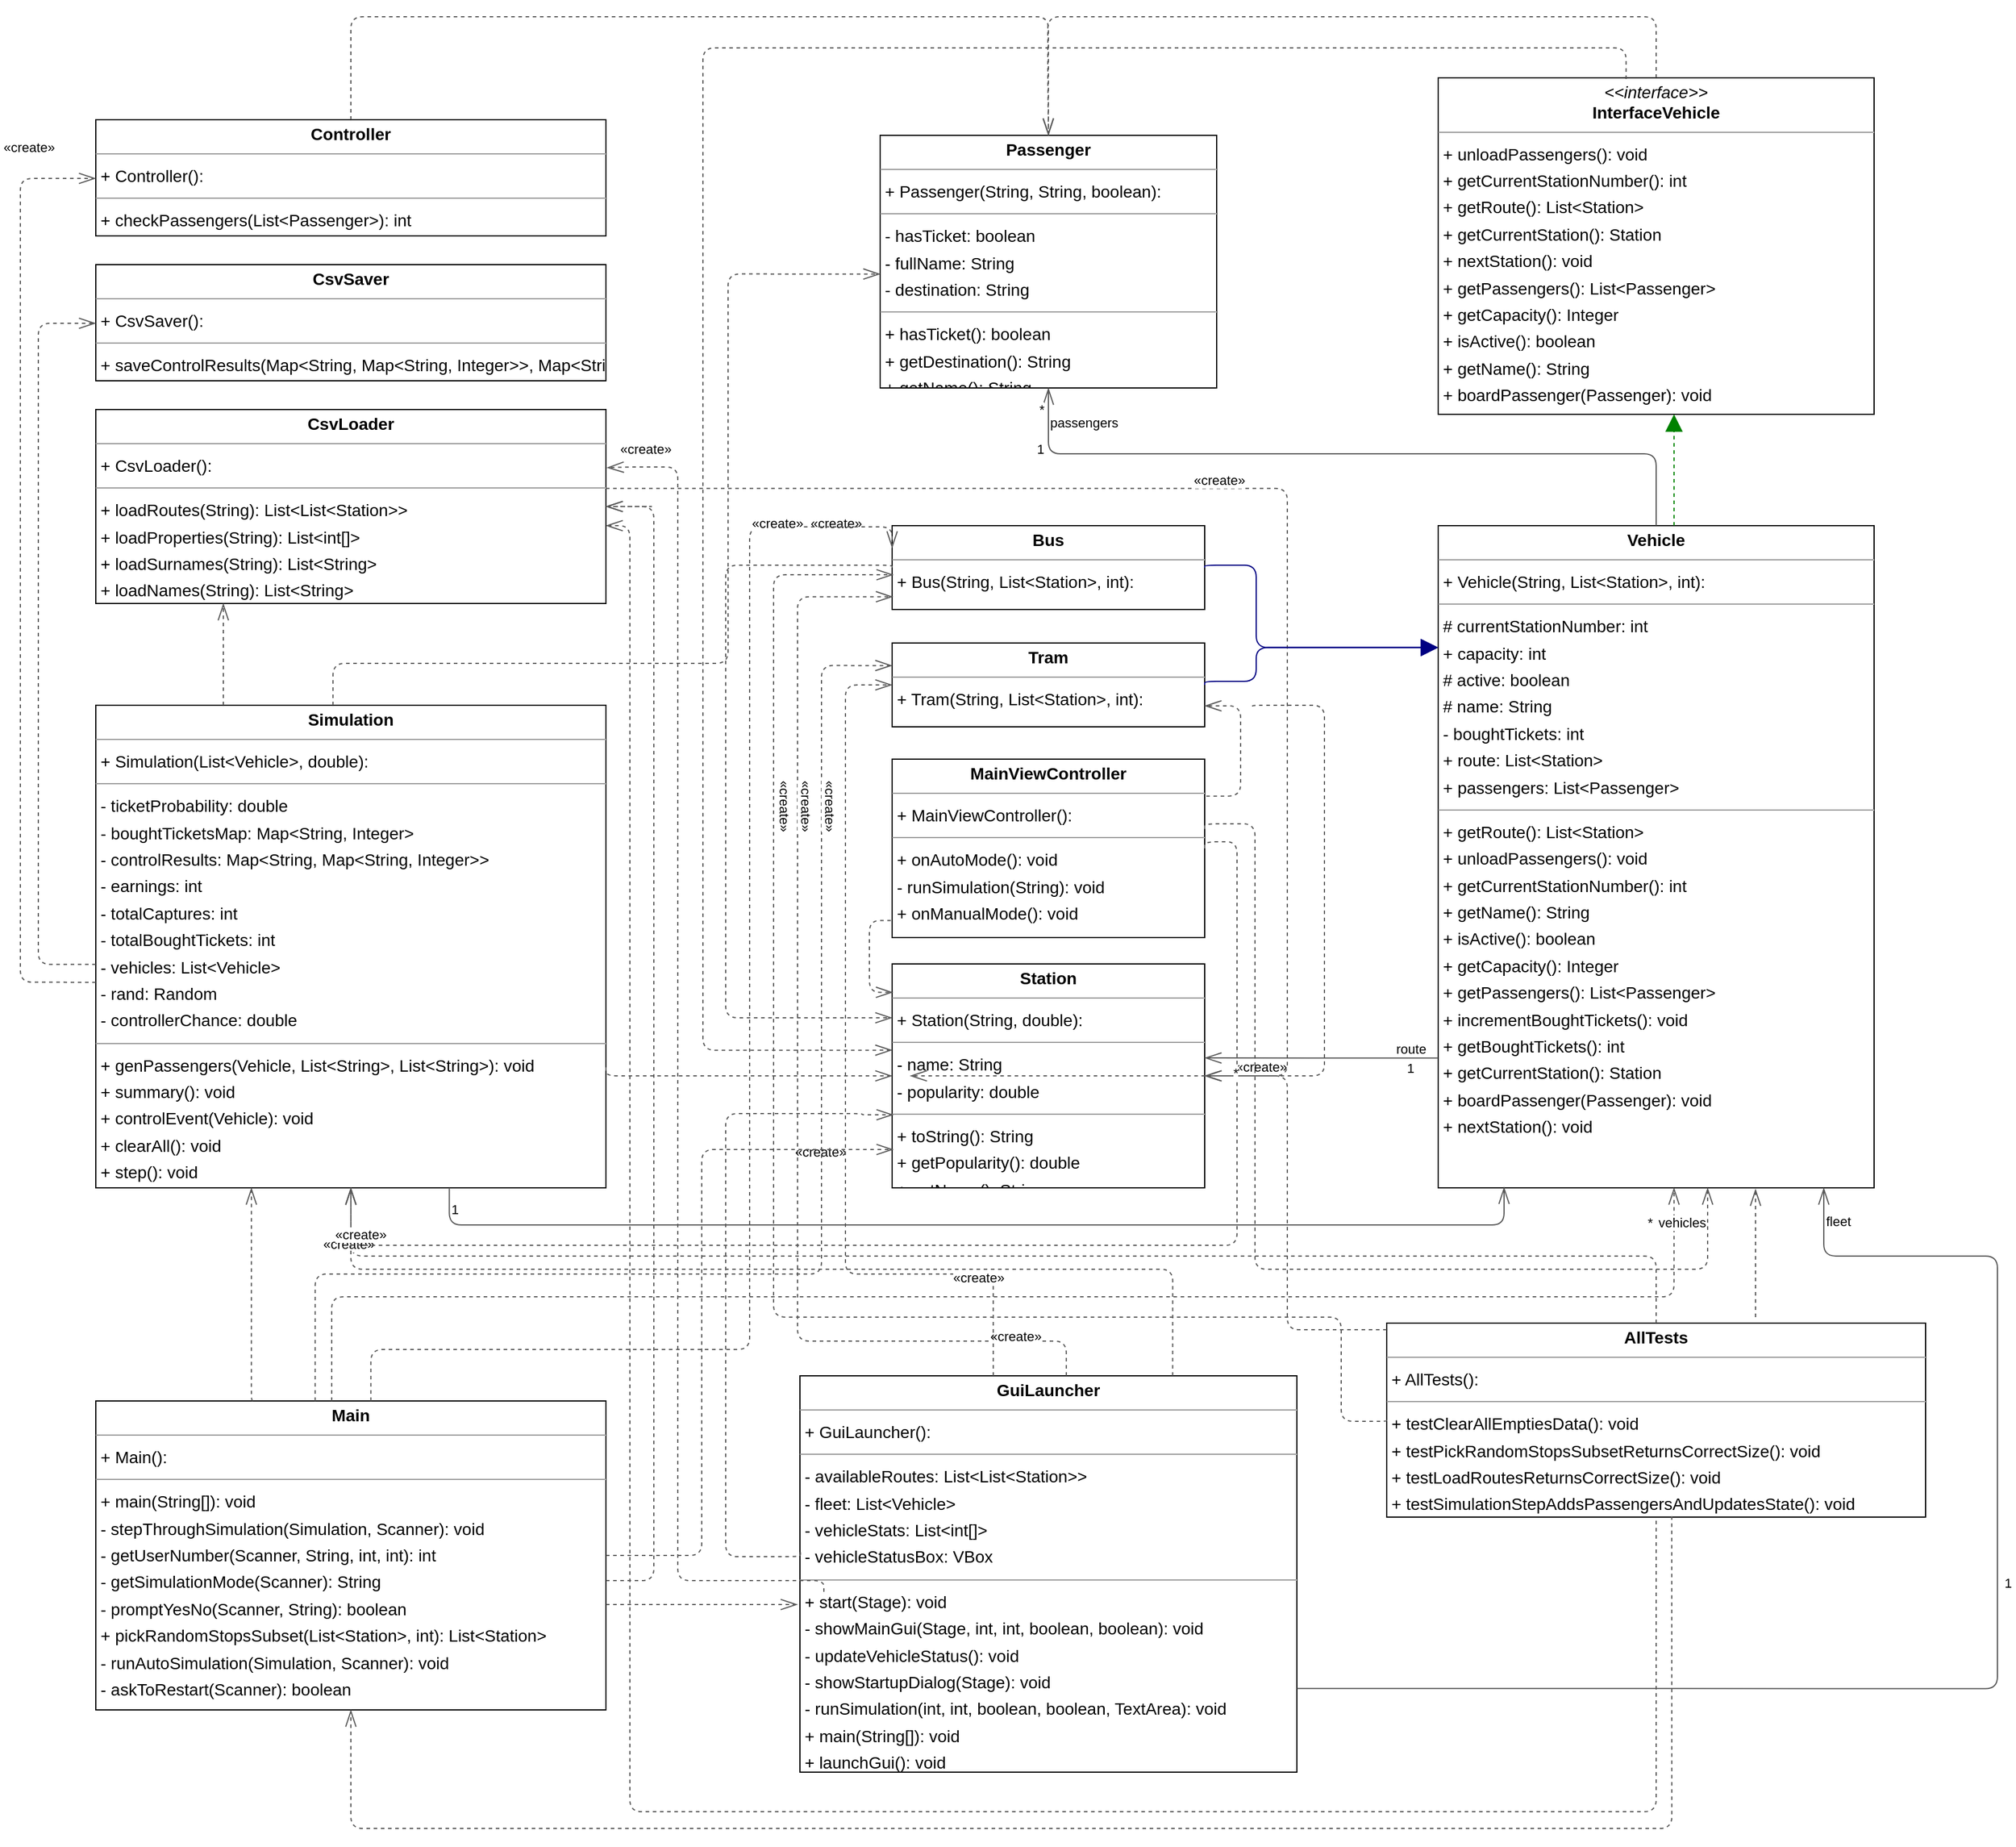 <mxfile version="27.1.3">
  <diagram name="Strona-1" id="ORUs0IyyHJ8kYy_XAsuE">
    <mxGraphModel dx="1733" dy="448" grid="1" gridSize="10" guides="1" tooltips="1" connect="1" arrows="1" fold="1" page="1" pageScale="1" pageWidth="827" pageHeight="1169" math="0" shadow="0">
      <root>
        <mxCell id="0" />
        <mxCell id="1" parent="0" />
        <mxCell id="YDspIKpdxO8EV3Twf1JT-1" value="&lt;p style=&quot;margin:0px;margin-top:4px;text-align:center;&quot;&gt;&lt;b&gt;AllTests&lt;/b&gt;&lt;/p&gt;&lt;hr size=&quot;1&quot;/&gt;&lt;p style=&quot;margin:0 0 0 4px;line-height:1.6;&quot;&gt;+ AllTests(): &lt;/p&gt;&lt;hr size=&quot;1&quot;/&gt;&lt;p style=&quot;margin:0 0 0 4px;line-height:1.6;&quot;&gt;+ testClearAllEmptiesData(): void&lt;br/&gt;+ testPickRandomStopsSubsetReturnsCorrectSize(): void&lt;br/&gt;+ testLoadRoutesReturnsCorrectSize(): void&lt;br/&gt;+ testSimulationStepAddsPassengersAndUpdatesState(): void&lt;/p&gt;" style="verticalAlign=top;align=left;overflow=fill;fontSize=14;fontFamily=Helvetica;html=1;rounded=0;shadow=0;comic=0;labelBackgroundColor=none;strokeWidth=1;" parent="1" vertex="1">
          <mxGeometry x="662" y="1795" width="450" height="162" as="geometry" />
        </mxCell>
        <mxCell id="YDspIKpdxO8EV3Twf1JT-2" value="&lt;p style=&quot;margin:0px;margin-top:4px;text-align:center;&quot;&gt;&lt;b&gt;Bus&lt;/b&gt;&lt;/p&gt;&lt;hr size=&quot;1&quot;/&gt;&lt;p style=&quot;margin:0 0 0 4px;line-height:1.6;&quot;&gt;+ Bus(String, List&amp;lt;Station&amp;gt;, int): &lt;/p&gt;" style="verticalAlign=top;align=left;overflow=fill;fontSize=14;fontFamily=Helvetica;html=1;rounded=0;shadow=0;comic=0;labelBackgroundColor=none;strokeWidth=1;" parent="1" vertex="1">
          <mxGeometry x="249" y="1129" width="261" height="70" as="geometry" />
        </mxCell>
        <mxCell id="YDspIKpdxO8EV3Twf1JT-3" value="&lt;p style=&quot;margin:0px;margin-top:4px;text-align:center;&quot;&gt;&lt;b&gt;Controller&lt;/b&gt;&lt;/p&gt;&lt;hr size=&quot;1&quot;/&gt;&lt;p style=&quot;margin:0 0 0 4px;line-height:1.6;&quot;&gt;+ Controller(): &lt;/p&gt;&lt;hr size=&quot;1&quot;/&gt;&lt;p style=&quot;margin:0 0 0 4px;line-height:1.6;&quot;&gt;+ checkPassengers(List&amp;lt;Passenger&amp;gt;): int&lt;/p&gt;" style="verticalAlign=top;align=left;overflow=fill;fontSize=14;fontFamily=Helvetica;html=1;rounded=0;shadow=0;comic=0;labelBackgroundColor=none;strokeWidth=1;" parent="1" vertex="1">
          <mxGeometry x="-416" y="790" width="426" height="97" as="geometry" />
        </mxCell>
        <mxCell id="YDspIKpdxO8EV3Twf1JT-4" value="&lt;p style=&quot;margin:0px;margin-top:4px;text-align:center;&quot;&gt;&lt;b&gt;CsvLoader&lt;/b&gt;&lt;/p&gt;&lt;hr size=&quot;1&quot;/&gt;&lt;p style=&quot;margin:0 0 0 4px;line-height:1.6;&quot;&gt;+ CsvLoader(): &lt;/p&gt;&lt;hr size=&quot;1&quot;/&gt;&lt;p style=&quot;margin:0 0 0 4px;line-height:1.6;&quot;&gt;+ loadRoutes(String): List&amp;lt;List&amp;lt;Station&amp;gt;&amp;gt;&lt;br/&gt;+ loadProperties(String): List&amp;lt;int[]&amp;gt;&lt;br/&gt;+ loadSurnames(String): List&amp;lt;String&amp;gt;&lt;br/&gt;+ loadNames(String): List&amp;lt;String&amp;gt;&lt;/p&gt;" style="verticalAlign=top;align=left;overflow=fill;fontSize=14;fontFamily=Helvetica;html=1;rounded=0;shadow=0;comic=0;labelBackgroundColor=none;strokeWidth=1;" parent="1" vertex="1">
          <mxGeometry x="-416" y="1032" width="426" height="162" as="geometry" />
        </mxCell>
        <mxCell id="YDspIKpdxO8EV3Twf1JT-5" value="&lt;p style=&quot;margin:0px;margin-top:4px;text-align:center;&quot;&gt;&lt;b&gt;CsvSaver&lt;/b&gt;&lt;/p&gt;&lt;hr size=&quot;1&quot;/&gt;&lt;p style=&quot;margin:0 0 0 4px;line-height:1.6;&quot;&gt;+ CsvSaver(): &lt;/p&gt;&lt;hr size=&quot;1&quot;/&gt;&lt;p style=&quot;margin:0 0 0 4px;line-height:1.6;&quot;&gt;+ saveControlResults(Map&amp;lt;String, Map&amp;lt;String, Integer&amp;gt;&amp;gt;, Map&amp;lt;String, Integer&amp;gt;, int, int, int): void&lt;/p&gt;" style="verticalAlign=top;align=left;overflow=fill;fontSize=14;fontFamily=Helvetica;html=1;rounded=0;shadow=0;comic=0;labelBackgroundColor=none;strokeWidth=1;" parent="1" vertex="1">
          <mxGeometry x="-416" y="911" width="426" height="97" as="geometry" />
        </mxCell>
        <mxCell id="YDspIKpdxO8EV3Twf1JT-6" value="&lt;p style=&quot;margin:0px;margin-top:4px;text-align:center;&quot;&gt;&lt;b&gt;GuiLauncher&lt;/b&gt;&lt;/p&gt;&lt;hr size=&quot;1&quot;/&gt;&lt;p style=&quot;margin:0 0 0 4px;line-height:1.6;&quot;&gt;+ GuiLauncher(): &lt;/p&gt;&lt;hr size=&quot;1&quot;/&gt;&lt;p style=&quot;margin:0 0 0 4px;line-height:1.6;&quot;&gt;- availableRoutes: List&amp;lt;List&amp;lt;Station&amp;gt;&amp;gt;&lt;br/&gt;- fleet: List&amp;lt;Vehicle&amp;gt;&lt;br/&gt;- vehicleStats: List&amp;lt;int[]&amp;gt;&lt;br/&gt;- vehicleStatusBox: VBox&lt;/p&gt;&lt;hr size=&quot;1&quot;/&gt;&lt;p style=&quot;margin:0 0 0 4px;line-height:1.6;&quot;&gt;+ start(Stage): void&lt;br/&gt;- showMainGui(Stage, int, int, boolean, boolean): void&lt;br/&gt;- updateVehicleStatus(): void&lt;br/&gt;- showStartupDialog(Stage): void&lt;br/&gt;- runSimulation(int, int, boolean, boolean, TextArea): void&lt;br/&gt;+ main(String[]): void&lt;br/&gt;+ launchGui(): void&lt;/p&gt;" style="verticalAlign=top;align=left;overflow=fill;fontSize=14;fontFamily=Helvetica;html=1;rounded=0;shadow=0;comic=0;labelBackgroundColor=none;strokeWidth=1;" parent="1" vertex="1">
          <mxGeometry x="172" y="1839" width="415" height="331" as="geometry" />
        </mxCell>
        <mxCell id="YDspIKpdxO8EV3Twf1JT-7" value="&lt;p style=&quot;margin:0px;margin-top:4px;text-align:center;&quot;&gt;&lt;i&gt;&amp;lt;&amp;lt;interface&amp;gt;&amp;gt;&lt;/i&gt;&lt;br/&gt;&lt;b&gt;InterfaceVehicle&lt;/b&gt;&lt;/p&gt;&lt;hr size=&quot;1&quot;/&gt;&lt;p style=&quot;margin:0 0 0 4px;line-height:1.6;&quot;&gt;+ unloadPassengers(): void&lt;br/&gt;+ getCurrentStationNumber(): int&lt;br/&gt;+ getRoute(): List&amp;lt;Station&amp;gt;&lt;br/&gt;+ getCurrentStation(): Station&lt;br/&gt;+ nextStation(): void&lt;br/&gt;+ getPassengers(): List&amp;lt;Passenger&amp;gt;&lt;br/&gt;+ getCapacity(): Integer&lt;br/&gt;+ isActive(): boolean&lt;br/&gt;+ getName(): String&lt;br/&gt;+ boardPassenger(Passenger): void&lt;/p&gt;" style="verticalAlign=top;align=left;overflow=fill;fontSize=14;fontFamily=Helvetica;html=1;rounded=0;shadow=0;comic=0;labelBackgroundColor=none;strokeWidth=1;" parent="1" vertex="1">
          <mxGeometry x="705" y="755" width="364" height="281" as="geometry" />
        </mxCell>
        <mxCell id="YDspIKpdxO8EV3Twf1JT-8" value="&lt;p style=&quot;margin:0px;margin-top:4px;text-align:center;&quot;&gt;&lt;b&gt;Main&lt;/b&gt;&lt;/p&gt;&lt;hr size=&quot;1&quot;/&gt;&lt;p style=&quot;margin:0 0 0 4px;line-height:1.6;&quot;&gt;+ Main(): &lt;/p&gt;&lt;hr size=&quot;1&quot;/&gt;&lt;p style=&quot;margin:0 0 0 4px;line-height:1.6;&quot;&gt;+ main(String[]): void&lt;br/&gt;- stepThroughSimulation(Simulation, Scanner): void&lt;br/&gt;- getUserNumber(Scanner, String, int, int): int&lt;br/&gt;- getSimulationMode(Scanner): String&lt;br/&gt;- promptYesNo(Scanner, String): boolean&lt;br/&gt;+ pickRandomStopsSubset(List&amp;lt;Station&amp;gt;, int): List&amp;lt;Station&amp;gt;&lt;br/&gt;- runAutoSimulation(Simulation, Scanner): void&lt;br/&gt;- askToRestart(Scanner): boolean&lt;/p&gt;" style="verticalAlign=top;align=left;overflow=fill;fontSize=14;fontFamily=Helvetica;html=1;rounded=0;shadow=0;comic=0;labelBackgroundColor=none;strokeWidth=1;" parent="1" vertex="1">
          <mxGeometry x="-416" y="1860" width="426" height="258" as="geometry" />
        </mxCell>
        <mxCell id="YDspIKpdxO8EV3Twf1JT-9" value="&lt;p style=&quot;margin:0px;margin-top:4px;text-align:center;&quot;&gt;&lt;b&gt;MainViewController&lt;/b&gt;&lt;/p&gt;&lt;hr size=&quot;1&quot;/&gt;&lt;p style=&quot;margin:0 0 0 4px;line-height:1.6;&quot;&gt;+ MainViewController(): &lt;/p&gt;&lt;hr size=&quot;1&quot;/&gt;&lt;p style=&quot;margin:0 0 0 4px;line-height:1.6;&quot;&gt;+ onAutoMode(): void&lt;br/&gt;- runSimulation(String): void&lt;br/&gt;+ onManualMode(): void&lt;/p&gt;" style="verticalAlign=top;align=left;overflow=fill;fontSize=14;fontFamily=Helvetica;html=1;rounded=0;shadow=0;comic=0;labelBackgroundColor=none;strokeWidth=1;" parent="1" vertex="1">
          <mxGeometry x="249" y="1324" width="261" height="149" as="geometry" />
        </mxCell>
        <mxCell id="YDspIKpdxO8EV3Twf1JT-10" value="&lt;p style=&quot;margin:0px;margin-top:4px;text-align:center;&quot;&gt;&lt;b&gt;Passenger&lt;/b&gt;&lt;/p&gt;&lt;hr size=&quot;1&quot;/&gt;&lt;p style=&quot;margin:0 0 0 4px;line-height:1.6;&quot;&gt;+ Passenger(String, String, boolean): &lt;/p&gt;&lt;hr size=&quot;1&quot;/&gt;&lt;p style=&quot;margin:0 0 0 4px;line-height:1.6;&quot;&gt;- hasTicket: boolean&lt;br/&gt;- fullName: String&lt;br/&gt;- destination: String&lt;/p&gt;&lt;hr size=&quot;1&quot;/&gt;&lt;p style=&quot;margin:0 0 0 4px;line-height:1.6;&quot;&gt;+ hasTicket(): boolean&lt;br/&gt;+ getDestination(): String&lt;br/&gt;+ getName(): String&lt;/p&gt;" style="verticalAlign=top;align=left;overflow=fill;fontSize=14;fontFamily=Helvetica;html=1;rounded=0;shadow=0;comic=0;labelBackgroundColor=none;strokeWidth=1;" parent="1" vertex="1">
          <mxGeometry x="239" y="803" width="281" height="211" as="geometry" />
        </mxCell>
        <mxCell id="YDspIKpdxO8EV3Twf1JT-11" value="&lt;p style=&quot;margin:0px;margin-top:4px;text-align:center;&quot;&gt;&lt;b&gt;Simulation&lt;/b&gt;&lt;/p&gt;&lt;hr size=&quot;1&quot;/&gt;&lt;p style=&quot;margin:0 0 0 4px;line-height:1.6;&quot;&gt;+ Simulation(List&amp;lt;Vehicle&amp;gt;, double): &lt;/p&gt;&lt;hr size=&quot;1&quot;/&gt;&lt;p style=&quot;margin:0 0 0 4px;line-height:1.6;&quot;&gt;- ticketProbability: double&lt;br/&gt;- boughtTicketsMap: Map&amp;lt;String, Integer&amp;gt;&lt;br/&gt;- controlResults: Map&amp;lt;String, Map&amp;lt;String, Integer&amp;gt;&amp;gt;&lt;br/&gt;- earnings: int&lt;br/&gt;- totalCaptures: int&lt;br/&gt;- totalBoughtTickets: int&lt;br/&gt;- vehicles: List&amp;lt;Vehicle&amp;gt;&lt;br/&gt;- rand: Random&lt;br/&gt;- controllerChance: double&lt;/p&gt;&lt;hr size=&quot;1&quot;/&gt;&lt;p style=&quot;margin:0 0 0 4px;line-height:1.6;&quot;&gt;+ genPassengers(Vehicle, List&amp;lt;String&amp;gt;, List&amp;lt;String&amp;gt;): void&lt;br/&gt;+ summary(): void&lt;br/&gt;+ controlEvent(Vehicle): void&lt;br/&gt;+ clearAll(): void&lt;br/&gt;+ step(): void&lt;/p&gt;" style="verticalAlign=top;align=left;overflow=fill;fontSize=14;fontFamily=Helvetica;html=1;rounded=0;shadow=0;comic=0;labelBackgroundColor=none;strokeWidth=1;" parent="1" vertex="1">
          <mxGeometry x="-416" y="1279" width="426" height="403" as="geometry" />
        </mxCell>
        <mxCell id="YDspIKpdxO8EV3Twf1JT-12" value="&lt;p style=&quot;margin:0px;margin-top:4px;text-align:center;&quot;&gt;&lt;b&gt;Station&lt;/b&gt;&lt;/p&gt;&lt;hr size=&quot;1&quot;/&gt;&lt;p style=&quot;margin:0 0 0 4px;line-height:1.6;&quot;&gt;+ Station(String, double): &lt;/p&gt;&lt;hr size=&quot;1&quot;/&gt;&lt;p style=&quot;margin:0 0 0 4px;line-height:1.6;&quot;&gt;- name: String&lt;br/&gt;- popularity: double&lt;/p&gt;&lt;hr size=&quot;1&quot;/&gt;&lt;p style=&quot;margin:0 0 0 4px;line-height:1.6;&quot;&gt;+ toString(): String&lt;br/&gt;+ getPopularity(): double&lt;br/&gt;+ getName(): String&lt;/p&gt;" style="verticalAlign=top;align=left;overflow=fill;fontSize=14;fontFamily=Helvetica;html=1;rounded=0;shadow=0;comic=0;labelBackgroundColor=none;strokeWidth=1;" parent="1" vertex="1">
          <mxGeometry x="249" y="1495" width="261" height="187" as="geometry" />
        </mxCell>
        <mxCell id="YDspIKpdxO8EV3Twf1JT-13" value="&lt;p style=&quot;margin:0px;margin-top:4px;text-align:center;&quot;&gt;&lt;b&gt;Tram&lt;/b&gt;&lt;/p&gt;&lt;hr size=&quot;1&quot;/&gt;&lt;p style=&quot;margin:0 0 0 4px;line-height:1.6;&quot;&gt;+ Tram(String, List&amp;lt;Station&amp;gt;, int): &lt;/p&gt;" style="verticalAlign=top;align=left;overflow=fill;fontSize=14;fontFamily=Helvetica;html=1;rounded=0;shadow=0;comic=0;labelBackgroundColor=none;strokeWidth=1;" parent="1" vertex="1">
          <mxGeometry x="249" y="1227" width="261" height="70" as="geometry" />
        </mxCell>
        <mxCell id="YDspIKpdxO8EV3Twf1JT-14" value="&lt;p style=&quot;margin:0px;margin-top:4px;text-align:center;&quot;&gt;&lt;b&gt;Vehicle&lt;/b&gt;&lt;/p&gt;&lt;hr size=&quot;1&quot;/&gt;&lt;p style=&quot;margin:0 0 0 4px;line-height:1.6;&quot;&gt;+ Vehicle(String, List&amp;lt;Station&amp;gt;, int): &lt;/p&gt;&lt;hr size=&quot;1&quot;/&gt;&lt;p style=&quot;margin:0 0 0 4px;line-height:1.6;&quot;&gt;# currentStationNumber: int&lt;br/&gt;+ capacity: int&lt;br/&gt;# active: boolean&lt;br/&gt;# name: String&lt;br/&gt;- boughtTickets: int&lt;br/&gt;+ route: List&amp;lt;Station&amp;gt;&lt;br/&gt;+ passengers: List&amp;lt;Passenger&amp;gt;&lt;/p&gt;&lt;hr size=&quot;1&quot;/&gt;&lt;p style=&quot;margin:0 0 0 4px;line-height:1.6;&quot;&gt;+ getRoute(): List&amp;lt;Station&amp;gt;&lt;br/&gt;+ unloadPassengers(): void&lt;br/&gt;+ getCurrentStationNumber(): int&lt;br/&gt;+ getName(): String&lt;br/&gt;+ isActive(): boolean&lt;br/&gt;+ getCapacity(): Integer&lt;br/&gt;+ getPassengers(): List&amp;lt;Passenger&amp;gt;&lt;br/&gt;+ incrementBoughtTickets(): void&lt;br/&gt;+ getBoughtTickets(): int&lt;br/&gt;+ getCurrentStation(): Station&lt;br/&gt;+ boardPassenger(Passenger): void&lt;br/&gt;+ nextStation(): void&lt;/p&gt;" style="verticalAlign=top;align=left;overflow=fill;fontSize=14;fontFamily=Helvetica;html=1;rounded=0;shadow=0;comic=0;labelBackgroundColor=none;strokeWidth=1;" parent="1" vertex="1">
          <mxGeometry x="705" y="1129" width="364" height="553" as="geometry" />
        </mxCell>
        <mxCell id="YDspIKpdxO8EV3Twf1JT-15" value="" style="html=1;rounded=1;edgeStyle=orthogonalEdgeStyle;dashed=1;startArrow=none;endArrow=openThin;endSize=12;strokeColor=#595959;exitX=0.000;exitY=0.500;exitDx=0;exitDy=0;" parent="1" source="YDspIKpdxO8EV3Twf1JT-1" edge="1">
          <mxGeometry width="50" height="50" relative="1" as="geometry">
            <Array as="points">
              <mxPoint x="662" y="1877" />
              <mxPoint x="624" y="1877" />
              <mxPoint x="624" y="1790" />
              <mxPoint x="150" y="1790" />
              <mxPoint x="150" y="1170" />
            </Array>
            <mxPoint x="250" y="1170" as="targetPoint" />
          </mxGeometry>
        </mxCell>
        <mxCell id="YDspIKpdxO8EV3Twf1JT-16" value="«create»" style="edgeLabel;resizable=0;html=1;align=left;verticalAlign=top;strokeColor=default;" parent="YDspIKpdxO8EV3Twf1JT-15" vertex="1" connectable="0">
          <mxGeometry x="166" y="1639" as="geometry" />
        </mxCell>
        <mxCell id="YDspIKpdxO8EV3Twf1JT-17" value="" style="html=1;rounded=1;edgeStyle=orthogonalEdgeStyle;dashed=1;startArrow=none;endArrow=openThin;endSize=12;strokeColor=#595959;entryX=1.000;entryY=0.500;entryDx=0;entryDy=0;" parent="1" edge="1">
          <mxGeometry width="50" height="50" relative="1" as="geometry">
            <Array as="points">
              <mxPoint x="887" y="2203" />
              <mxPoint x="30" y="2203" />
              <mxPoint x="30" y="1129" />
            </Array>
            <mxPoint x="887" y="1960" as="sourcePoint" />
            <mxPoint x="10.0" y="1129" as="targetPoint" />
          </mxGeometry>
        </mxCell>
        <mxCell id="YDspIKpdxO8EV3Twf1JT-18" value="" style="html=1;rounded=1;edgeStyle=orthogonalEdgeStyle;dashed=1;startArrow=none;endArrow=openThin;endSize=12;strokeColor=#595959;exitX=0.529;exitY=0.995;exitDx=0;exitDy=0;entryX=0.500;entryY=1.000;entryDx=0;entryDy=0;exitPerimeter=0;" parent="1" source="YDspIKpdxO8EV3Twf1JT-1" target="YDspIKpdxO8EV3Twf1JT-8" edge="1">
          <mxGeometry width="50" height="50" relative="1" as="geometry">
            <Array as="points">
              <mxPoint x="900" y="2217" />
              <mxPoint x="-203" y="2217" />
            </Array>
          </mxGeometry>
        </mxCell>
        <mxCell id="YDspIKpdxO8EV3Twf1JT-19" value="" style="html=1;rounded=1;edgeStyle=orthogonalEdgeStyle;dashed=1;startArrow=none;endArrow=openThin;endSize=12;strokeColor=#595959;exitX=0.500;exitY=0.000;exitDx=0;exitDy=0;entryX=0.500;entryY=1.000;entryDx=0;entryDy=0;" parent="1" source="YDspIKpdxO8EV3Twf1JT-1" target="YDspIKpdxO8EV3Twf1JT-11" edge="1">
          <mxGeometry width="50" height="50" relative="1" as="geometry">
            <Array as="points">
              <mxPoint x="887" y="1739" />
              <mxPoint x="-203" y="1739" />
            </Array>
          </mxGeometry>
        </mxCell>
        <mxCell id="YDspIKpdxO8EV3Twf1JT-20" value="«create»" style="edgeLabel;resizable=0;html=1;align=left;verticalAlign=top;strokeColor=default;" parent="YDspIKpdxO8EV3Twf1JT-19" vertex="1" connectable="0">
          <mxGeometry x="-228" y="1716" as="geometry" />
        </mxCell>
        <mxCell id="YDspIKpdxO8EV3Twf1JT-21" value="" style="html=1;rounded=1;edgeStyle=orthogonalEdgeStyle;dashed=1;startArrow=none;endArrow=openThin;endSize=12;strokeColor=#595959;exitX=0.000;exitY=0.034;exitDx=0;exitDy=0;entryX=1.000;entryY=0.500;entryDx=0;entryDy=0;" parent="1" source="YDspIKpdxO8EV3Twf1JT-1" target="YDspIKpdxO8EV3Twf1JT-12" edge="1">
          <mxGeometry width="50" height="50" relative="1" as="geometry">
            <Array as="points">
              <mxPoint x="579" y="1801" />
              <mxPoint x="579" y="1588" />
            </Array>
          </mxGeometry>
        </mxCell>
        <mxCell id="YDspIKpdxO8EV3Twf1JT-22" value="«create»" style="edgeLabel;resizable=0;html=1;align=left;verticalAlign=top;strokeColor=default;" parent="YDspIKpdxO8EV3Twf1JT-21" vertex="1" connectable="0">
          <mxGeometry x="534" y="1568" as="geometry" />
        </mxCell>
        <mxCell id="YDspIKpdxO8EV3Twf1JT-23" value="" style="html=1;rounded=1;edgeStyle=orthogonalEdgeStyle;dashed=1;startArrow=none;endArrow=openThin;endSize=12;strokeColor=#595959;" parent="1" edge="1">
          <mxGeometry width="50" height="50" relative="1" as="geometry">
            <Array as="points">
              <mxPoint x="970" y="1683" />
            </Array>
            <mxPoint x="970" y="1790" as="sourcePoint" />
            <mxPoint x="970" y="1683" as="targetPoint" />
          </mxGeometry>
        </mxCell>
        <mxCell id="YDspIKpdxO8EV3Twf1JT-24" value="" style="html=1;rounded=1;edgeStyle=orthogonalEdgeStyle;dashed=1;startArrow=none;endArrow=openThin;endSize=12;strokeColor=#595959;exitX=0.000;exitY=0.500;exitDx=0;exitDy=0;" parent="1" source="YDspIKpdxO8EV3Twf1JT-2" target="YDspIKpdxO8EV3Twf1JT-12" edge="1">
          <mxGeometry width="50" height="50" relative="1" as="geometry">
            <Array as="points">
              <mxPoint x="249" y="1162" />
              <mxPoint x="110" y="1162" />
              <mxPoint x="110" y="1540" />
            </Array>
          </mxGeometry>
        </mxCell>
        <mxCell id="YDspIKpdxO8EV3Twf1JT-25" value="" style="html=1;rounded=1;edgeStyle=orthogonalEdgeStyle;dashed=0;startArrow=none;endArrow=block;endSize=12;strokeColor=#000082;exitX=1.000;exitY=0.500;exitDx=0;exitDy=0;entryX=0.000;entryY=0.184;entryDx=0;entryDy=0;" parent="1" source="YDspIKpdxO8EV3Twf1JT-2" target="YDspIKpdxO8EV3Twf1JT-14" edge="1">
          <mxGeometry width="50" height="50" relative="1" as="geometry">
            <Array as="points">
              <mxPoint x="553" y="1162" />
              <mxPoint x="553" y="1231" />
            </Array>
          </mxGeometry>
        </mxCell>
        <mxCell id="YDspIKpdxO8EV3Twf1JT-26" value="" style="html=1;rounded=1;edgeStyle=orthogonalEdgeStyle;dashed=1;startArrow=none;endArrow=openThin;endSize=12;strokeColor=#595959;exitX=0.500;exitY=0.000;exitDx=0;exitDy=0;entryX=0.500;entryY=0.000;entryDx=0;entryDy=0;" parent="1" source="YDspIKpdxO8EV3Twf1JT-3" target="YDspIKpdxO8EV3Twf1JT-10" edge="1">
          <mxGeometry width="50" height="50" relative="1" as="geometry">
            <Array as="points">
              <mxPoint x="-203" y="704" />
              <mxPoint x="379" y="704" />
            </Array>
          </mxGeometry>
        </mxCell>
        <mxCell id="YDspIKpdxO8EV3Twf1JT-27" value="" style="html=1;rounded=1;edgeStyle=orthogonalEdgeStyle;dashed=1;startArrow=none;endArrow=openThin;endSize=12;strokeColor=#595959;exitX=1.000;exitY=0.500;exitDx=0;exitDy=0;entryX=1.000;entryY=0.500;entryDx=0;entryDy=0;" parent="1" source="YDspIKpdxO8EV3Twf1JT-4" target="YDspIKpdxO8EV3Twf1JT-4" edge="1">
          <mxGeometry width="50" height="50" relative="1" as="geometry">
            <Array as="points">
              <mxPoint x="53" y="1113" />
              <mxPoint x="53" y="1113" />
            </Array>
          </mxGeometry>
        </mxCell>
        <mxCell id="YDspIKpdxO8EV3Twf1JT-28" value="" style="html=1;rounded=1;edgeStyle=orthogonalEdgeStyle;dashed=1;startArrow=none;endArrow=openThin;endSize=12;strokeColor=#595959;exitX=1.000;exitY=0.407;exitDx=0;exitDy=0;entryX=1.000;entryY=0.500;entryDx=0;entryDy=0;" parent="1" source="YDspIKpdxO8EV3Twf1JT-4" target="YDspIKpdxO8EV3Twf1JT-12" edge="1">
          <mxGeometry width="50" height="50" relative="1" as="geometry">
            <Array as="points">
              <mxPoint x="579" y="1098" />
              <mxPoint x="579" y="1588" />
            </Array>
          </mxGeometry>
        </mxCell>
        <mxCell id="YDspIKpdxO8EV3Twf1JT-29" value="«create»" style="edgeLabel;resizable=0;html=1;align=left;verticalAlign=top;strokeColor=default;" parent="YDspIKpdxO8EV3Twf1JT-28" vertex="1" connectable="0">
          <mxGeometry x="499" y="1078" as="geometry" />
        </mxCell>
        <mxCell id="YDspIKpdxO8EV3Twf1JT-30" value="" style="html=1;rounded=1;edgeStyle=orthogonalEdgeStyle;dashed=1;startArrow=none;endArrow=openThin;endSize=12;strokeColor=#595959;exitX=0.536;exitY=0.000;exitDx=0;exitDy=0;entryX=0.002;entryY=0.848;entryDx=0;entryDy=0;entryPerimeter=0;" parent="1" source="YDspIKpdxO8EV3Twf1JT-6" target="YDspIKpdxO8EV3Twf1JT-2" edge="1">
          <mxGeometry width="50" height="50" relative="1" as="geometry">
            <Array as="points">
              <mxPoint x="394" y="1810" />
              <mxPoint x="170" y="1810" />
              <mxPoint x="170" y="1188" />
            </Array>
          </mxGeometry>
        </mxCell>
        <mxCell id="YDspIKpdxO8EV3Twf1JT-31" value="«create»" style="edgeLabel;resizable=0;html=1;align=left;verticalAlign=top;strokeColor=default;" parent="YDspIKpdxO8EV3Twf1JT-30" vertex="1" connectable="0">
          <mxGeometry x="179" y="1114" as="geometry" />
        </mxCell>
        <mxCell id="YDspIKpdxO8EV3Twf1JT-32" value="" style="html=1;rounded=1;edgeStyle=orthogonalEdgeStyle;dashed=1;startArrow=none;endArrow=openThin;endSize=12;strokeColor=#595959;exitX=0.000;exitY=0.545;exitDx=0;exitDy=0;entryX=1.002;entryY=0.3;entryDx=0;entryDy=0;entryPerimeter=0;" parent="1" target="YDspIKpdxO8EV3Twf1JT-4" edge="1">
          <mxGeometry width="50" height="50" relative="1" as="geometry">
            <Array as="points">
              <mxPoint x="192" y="2010" />
              <mxPoint x="70" y="2010" />
              <mxPoint x="70" y="1080" />
              <mxPoint x="30" y="1080" />
            </Array>
            <mxPoint x="192" y="2019.395" as="sourcePoint" />
            <mxPoint x="30" y="1070" as="targetPoint" />
          </mxGeometry>
        </mxCell>
        <mxCell id="YDspIKpdxO8EV3Twf1JT-34" value="" style="html=1;rounded=1;edgeStyle=orthogonalEdgeStyle;dashed=1;startArrow=none;endArrow=openThin;endSize=12;strokeColor=#595959;exitX=0.75;exitY=0;exitDx=0;exitDy=0;entryX=0.500;entryY=1.000;entryDx=0;entryDy=0;" parent="1" source="YDspIKpdxO8EV3Twf1JT-6" target="YDspIKpdxO8EV3Twf1JT-11" edge="1">
          <mxGeometry width="50" height="50" relative="1" as="geometry">
            <Array as="points">
              <mxPoint x="483" y="1750" />
              <mxPoint x="-203" y="1750" />
            </Array>
          </mxGeometry>
        </mxCell>
        <mxCell id="YDspIKpdxO8EV3Twf1JT-35" value="«create»" style="edgeLabel;resizable=0;html=1;align=left;verticalAlign=top;strokeColor=default;" parent="YDspIKpdxO8EV3Twf1JT-34" vertex="1" connectable="0">
          <mxGeometry x="329" y="1793" as="geometry" />
        </mxCell>
        <mxCell id="YDspIKpdxO8EV3Twf1JT-36" value="" style="html=1;rounded=1;edgeStyle=orthogonalEdgeStyle;dashed=1;startArrow=none;endArrow=openThin;endSize=12;strokeColor=#595959;exitX=0.001;exitY=0.445;exitDx=0;exitDy=0;exitPerimeter=0;" parent="1" source="YDspIKpdxO8EV3Twf1JT-6" edge="1">
          <mxGeometry width="50" height="50" relative="1" as="geometry">
            <Array as="points">
              <mxPoint x="172" y="1990" />
              <mxPoint x="110" y="1990" />
              <mxPoint x="110" y="1620" />
              <mxPoint x="224" y="1620" />
              <mxPoint x="250" y="1621" />
            </Array>
            <mxPoint x="250" y="1621" as="targetPoint" />
          </mxGeometry>
        </mxCell>
        <mxCell id="YDspIKpdxO8EV3Twf1JT-37" value="" style="html=1;rounded=1;edgeStyle=orthogonalEdgeStyle;dashed=1;startArrow=none;endArrow=openThin;endSize=12;strokeColor=#595959;exitX=0.389;exitY=0.000;exitDx=0;exitDy=0;entryX=0;entryY=0.5;entryDx=0;entryDy=0;" parent="1" source="YDspIKpdxO8EV3Twf1JT-6" target="YDspIKpdxO8EV3Twf1JT-13" edge="1">
          <mxGeometry width="50" height="50" relative="1" as="geometry">
            <Array as="points">
              <mxPoint x="333" y="1754" />
              <mxPoint x="210" y="1754" />
              <mxPoint x="210" y="1262" />
            </Array>
          </mxGeometry>
        </mxCell>
        <mxCell id="YDspIKpdxO8EV3Twf1JT-38" value="«create»" style="edgeLabel;resizable=0;html=1;align=left;verticalAlign=top;strokeColor=default;rotation=90;" parent="YDspIKpdxO8EV3Twf1JT-37" vertex="1" connectable="0">
          <mxGeometry x="190" y="1340" as="geometry" />
        </mxCell>
        <mxCell id="YDspIKpdxO8EV3Twf1JT-39" value="" style="html=1;rounded=1;edgeStyle=orthogonalEdgeStyle;dashed=0;startArrow=diamondThinstartSize=12;endArrow=openThin;endSize=12;strokeColor=#595959;exitX=1.000;exitY=0.789;exitDx=0;exitDy=0;" parent="1" source="YDspIKpdxO8EV3Twf1JT-6" edge="1">
          <mxGeometry width="50" height="50" relative="1" as="geometry">
            <Array as="points">
              <mxPoint x="1172" y="2100" />
              <mxPoint x="1172" y="1739" />
              <mxPoint x="1027" y="1739" />
            </Array>
            <mxPoint x="1027" y="1682" as="targetPoint" />
          </mxGeometry>
        </mxCell>
        <mxCell id="YDspIKpdxO8EV3Twf1JT-40" value="1" style="edgeLabel;resizable=0;html=1;align=left;verticalAlign=top;strokeColor=default;" parent="YDspIKpdxO8EV3Twf1JT-39" vertex="1" connectable="0">
          <mxGeometry x="1176" y="1999" as="geometry" />
        </mxCell>
        <mxCell id="YDspIKpdxO8EV3Twf1JT-41" value="*" style="edgeLabel;resizable=0;html=1;align=left;verticalAlign=top;strokeColor=default;" parent="YDspIKpdxO8EV3Twf1JT-39" vertex="1" connectable="0">
          <mxGeometry x="1032" y="1697" as="geometry" />
        </mxCell>
        <mxCell id="YDspIKpdxO8EV3Twf1JT-42" value="fleet" style="edgeLabel;resizable=0;html=1;align=left;verticalAlign=top;strokeColor=default;" parent="YDspIKpdxO8EV3Twf1JT-39" vertex="1" connectable="0">
          <mxGeometry x="1027" y="1697" as="geometry" />
        </mxCell>
        <mxCell id="YDspIKpdxO8EV3Twf1JT-43" value="" style="html=1;rounded=1;edgeStyle=orthogonalEdgeStyle;dashed=1;startArrow=none;endArrow=openThin;endSize=12;strokeColor=#595959;exitX=0.500;exitY=0.000;exitDx=0;exitDy=0;entryX=0.500;entryY=0.000;entryDx=0;entryDy=0;" parent="1" source="YDspIKpdxO8EV3Twf1JT-7" target="YDspIKpdxO8EV3Twf1JT-10" edge="1">
          <mxGeometry width="50" height="50" relative="1" as="geometry">
            <Array as="points">
              <mxPoint x="887" y="704" />
              <mxPoint x="379" y="704" />
              <mxPoint x="379" y="753" />
              <mxPoint x="379" y="753" />
            </Array>
          </mxGeometry>
        </mxCell>
        <mxCell id="YDspIKpdxO8EV3Twf1JT-44" value="" style="html=1;rounded=1;edgeStyle=orthogonalEdgeStyle;dashed=1;startArrow=none;endArrow=openThin;endSize=12;strokeColor=#595959;exitX=0.431;exitY=0.000;exitDx=0;exitDy=0;entryX=0;entryY=0.38;entryDx=0;entryDy=0;entryPerimeter=0;" parent="1" edge="1">
          <mxGeometry width="50" height="50" relative="1" as="geometry">
            <Array as="points">
              <mxPoint x="862" y="730" />
              <mxPoint x="91" y="730" />
              <mxPoint x="91" y="1567" />
            </Array>
            <mxPoint x="861.884" y="756" as="sourcePoint" />
            <mxPoint x="249.0" y="1567.06" as="targetPoint" />
          </mxGeometry>
        </mxCell>
        <mxCell id="YDspIKpdxO8EV3Twf1JT-45" value="" style="html=1;rounded=1;edgeStyle=orthogonalEdgeStyle;dashed=1;startArrow=none;endArrow=openThin;endSize=12;strokeColor=#595959;exitX=0.539;exitY=0.003;exitDx=0;exitDy=0;entryX=0.000;entryY=0.269;entryDx=0;entryDy=0;" parent="1" source="YDspIKpdxO8EV3Twf1JT-8" target="YDspIKpdxO8EV3Twf1JT-2" edge="1">
          <mxGeometry width="50" height="50" relative="1" as="geometry">
            <Array as="points">
              <mxPoint x="-186" y="1817" />
              <mxPoint x="130" y="1817" />
              <mxPoint x="130" y="1130" />
              <mxPoint x="249" y="1130" />
            </Array>
          </mxGeometry>
        </mxCell>
        <mxCell id="YDspIKpdxO8EV3Twf1JT-46" value="«create»" style="edgeLabel;resizable=0;html=1;align=left;verticalAlign=top;strokeColor=default;" parent="YDspIKpdxO8EV3Twf1JT-45" vertex="1" connectable="0">
          <mxGeometry x="130" y="1114" as="geometry" />
        </mxCell>
        <mxCell id="YDspIKpdxO8EV3Twf1JT-47" value="" style="html=1;rounded=1;edgeStyle=orthogonalEdgeStyle;dashed=1;startArrow=none;endArrow=openThin;endSize=12;strokeColor=#595959;entryX=1.000;entryY=0.500;entryDx=0;entryDy=0;" parent="1" target="YDspIKpdxO8EV3Twf1JT-4" edge="1">
          <mxGeometry width="50" height="50" relative="1" as="geometry">
            <Array as="points">
              <mxPoint x="50" y="2010" />
              <mxPoint x="50" y="1113" />
            </Array>
            <mxPoint x="10" y="2010" as="sourcePoint" />
          </mxGeometry>
        </mxCell>
        <mxCell id="YDspIKpdxO8EV3Twf1JT-48" value="" style="html=1;rounded=1;edgeStyle=orthogonalEdgeStyle;dashed=1;startArrow=none;endArrow=openThin;endSize=12;strokeColor=#595959;" parent="1" edge="1">
          <mxGeometry width="50" height="50" relative="1" as="geometry">
            <Array as="points">
              <mxPoint x="10" y="2030" />
              <mxPoint x="170" y="2030" />
            </Array>
            <mxPoint x="10" y="2030" as="sourcePoint" />
            <mxPoint x="170" y="2030" as="targetPoint" />
          </mxGeometry>
        </mxCell>
        <mxCell id="YDspIKpdxO8EV3Twf1JT-50" value="" style="html=1;rounded=1;edgeStyle=orthogonalEdgeStyle;dashed=1;startArrow=none;endArrow=openThin;endSize=12;strokeColor=#595959;exitX=0.308;exitY=-0.002;exitDx=0;exitDy=0;entryX=0.305;entryY=1.000;entryDx=0;entryDy=0;exitPerimeter=0;" parent="1" source="YDspIKpdxO8EV3Twf1JT-8" target="YDspIKpdxO8EV3Twf1JT-11" edge="1">
          <mxGeometry width="50" height="50" relative="1" as="geometry">
            <Array as="points">
              <mxPoint x="-286" y="1860" />
            </Array>
          </mxGeometry>
        </mxCell>
        <mxCell id="YDspIKpdxO8EV3Twf1JT-51" value="«create»" style="edgeLabel;resizable=0;html=1;align=left;verticalAlign=top;strokeColor=default;" parent="YDspIKpdxO8EV3Twf1JT-50" vertex="1" connectable="0">
          <mxGeometry x="298" y="1744" as="geometry" />
        </mxCell>
        <mxCell id="YDspIKpdxO8EV3Twf1JT-52" value="" style="html=1;rounded=1;edgeStyle=orthogonalEdgeStyle;dashed=1;startArrow=none;endArrow=openThin;endSize=12;strokeColor=#595959;exitX=1.000;exitY=0.500;exitDx=0;exitDy=0;" parent="1" source="YDspIKpdxO8EV3Twf1JT-8" edge="1">
          <mxGeometry width="50" height="50" relative="1" as="geometry">
            <Array as="points">
              <mxPoint x="90" y="1989" />
              <mxPoint x="90" y="1650" />
              <mxPoint x="247" y="1650" />
            </Array>
            <mxPoint x="250" y="1650" as="targetPoint" />
          </mxGeometry>
        </mxCell>
        <mxCell id="YDspIKpdxO8EV3Twf1JT-53" value="" style="html=1;rounded=1;edgeStyle=orthogonalEdgeStyle;dashed=1;startArrow=none;endArrow=openThin;endSize=12;strokeColor=#595959;exitX=0.430;exitY=0.000;exitDx=0;exitDy=0;entryX=0.000;entryY=0.269;entryDx=0;entryDy=0;" parent="1" source="YDspIKpdxO8EV3Twf1JT-8" target="YDspIKpdxO8EV3Twf1JT-13" edge="1">
          <mxGeometry width="50" height="50" relative="1" as="geometry">
            <Array as="points">
              <mxPoint x="-233" y="1754" />
              <mxPoint x="190" y="1754" />
              <mxPoint x="190" y="1246" />
            </Array>
          </mxGeometry>
        </mxCell>
        <mxCell id="YDspIKpdxO8EV3Twf1JT-54" value="«create»" style="edgeLabel;resizable=0;html=1;align=left;verticalAlign=top;strokeColor=default;rotation=90;" parent="YDspIKpdxO8EV3Twf1JT-53" vertex="1" connectable="0">
          <mxGeometry x="210" y="1340" as="geometry" />
        </mxCell>
        <mxCell id="YDspIKpdxO8EV3Twf1JT-55" value="" style="html=1;rounded=1;edgeStyle=orthogonalEdgeStyle;dashed=1;startArrow=none;endArrow=openThin;endSize=12;strokeColor=#595959;exitX=0.463;exitY=0.007;exitDx=0;exitDy=0;entryX=0.541;entryY=1.000;entryDx=0;entryDy=0;" parent="1" source="YDspIKpdxO8EV3Twf1JT-8" target="YDspIKpdxO8EV3Twf1JT-14" edge="1">
          <mxGeometry width="50" height="50" relative="1" as="geometry">
            <Array as="points">
              <mxPoint x="-219" y="1773" />
              <mxPoint x="902" y="1773" />
            </Array>
          </mxGeometry>
        </mxCell>
        <mxCell id="YDspIKpdxO8EV3Twf1JT-60" value="" style="html=1;rounded=1;edgeStyle=orthogonalEdgeStyle;dashed=1;startArrow=none;endArrow=openThin;endSize=12;strokeColor=#595959;exitX=1.000;exitY=0.500;exitDx=0;exitDy=0;entryX=0.500;entryY=1.000;entryDx=0;entryDy=0;" parent="1" source="YDspIKpdxO8EV3Twf1JT-9" target="YDspIKpdxO8EV3Twf1JT-11" edge="1">
          <mxGeometry width="50" height="50" relative="1" as="geometry">
            <Array as="points">
              <mxPoint x="510" y="1393" />
              <mxPoint x="537" y="1393" />
              <mxPoint x="537" y="1730" />
              <mxPoint x="-203" y="1730" />
            </Array>
          </mxGeometry>
        </mxCell>
        <mxCell id="YDspIKpdxO8EV3Twf1JT-61" value="«create»" style="edgeLabel;resizable=0;html=1;align=left;verticalAlign=top;strokeColor=default;" parent="YDspIKpdxO8EV3Twf1JT-60" vertex="1" connectable="0">
          <mxGeometry x="-218" y="1708" as="geometry" />
        </mxCell>
        <mxCell id="YDspIKpdxO8EV3Twf1JT-62" value="" style="html=1;rounded=1;edgeStyle=orthogonalEdgeStyle;dashed=1;startArrow=none;endArrow=openThin;endSize=12;strokeColor=#595959;exitX=-0.004;exitY=0.904;exitDx=0;exitDy=0;entryX=0.002;entryY=0.127;entryDx=0;entryDy=0;entryPerimeter=0;exitPerimeter=0;" parent="1" source="YDspIKpdxO8EV3Twf1JT-9" target="YDspIKpdxO8EV3Twf1JT-12" edge="1">
          <mxGeometry width="50" height="50" relative="1" as="geometry">
            <Array as="points">
              <mxPoint x="230" y="1459" />
              <mxPoint x="230" y="1519" />
            </Array>
          </mxGeometry>
        </mxCell>
        <mxCell id="YDspIKpdxO8EV3Twf1JT-63" value="" style="html=1;rounded=1;edgeStyle=orthogonalEdgeStyle;dashed=1;startArrow=none;endArrow=openThin;endSize=12;strokeColor=#595959;entryX=1;entryY=0.75;entryDx=0;entryDy=0;exitX=1.005;exitY=0.207;exitDx=0;exitDy=0;exitPerimeter=0;" parent="1" source="YDspIKpdxO8EV3Twf1JT-9" target="YDspIKpdxO8EV3Twf1JT-13" edge="1">
          <mxGeometry width="50" height="50" relative="1" as="geometry">
            <Array as="points">
              <mxPoint x="540" y="1355" />
              <mxPoint x="540" y="1280" />
            </Array>
            <mxPoint x="249" y="1366" as="sourcePoint" />
          </mxGeometry>
        </mxCell>
        <mxCell id="YDspIKpdxO8EV3Twf1JT-64" value="«create»" style="edgeLabel;resizable=0;html=1;align=left;verticalAlign=top;strokeColor=default;rotation=90;" parent="YDspIKpdxO8EV3Twf1JT-63" vertex="1" connectable="0">
          <mxGeometry x="172" y="1340" as="geometry" />
        </mxCell>
        <mxCell id="YDspIKpdxO8EV3Twf1JT-65" value="" style="html=1;rounded=1;edgeStyle=orthogonalEdgeStyle;dashed=1;startArrow=none;endArrow=openThin;endSize=12;strokeColor=#595959;exitX=1.000;exitY=0.391;exitDx=0;exitDy=0;entryX=0.619;entryY=1;entryDx=0;entryDy=0;entryPerimeter=0;" parent="1" source="YDspIKpdxO8EV3Twf1JT-9" target="YDspIKpdxO8EV3Twf1JT-14" edge="1">
          <mxGeometry width="50" height="50" relative="1" as="geometry">
            <Array as="points">
              <mxPoint x="510" y="1378" />
              <mxPoint x="552" y="1378" />
              <mxPoint x="552" y="1750" />
              <mxPoint x="930" y="1750" />
              <mxPoint x="930" y="1682" />
            </Array>
          </mxGeometry>
        </mxCell>
        <mxCell id="YDspIKpdxO8EV3Twf1JT-66" value="" style="html=1;rounded=1;edgeStyle=orthogonalEdgeStyle;dashed=1;startArrow=none;endArrow=openThin;endSize=12;strokeColor=#595959;exitX=0.000;exitY=0.574;exitDx=0;exitDy=0;entryX=0.000;entryY=0.500;entryDx=0;entryDy=0;" parent="1" source="YDspIKpdxO8EV3Twf1JT-11" target="YDspIKpdxO8EV3Twf1JT-3" edge="1">
          <mxGeometry width="50" height="50" relative="1" as="geometry">
            <Array as="points">
              <mxPoint x="-479" y="1510" />
              <mxPoint x="-479" y="839" />
              <mxPoint x="-416" y="839" />
            </Array>
          </mxGeometry>
        </mxCell>
        <mxCell id="YDspIKpdxO8EV3Twf1JT-67" value="«create»" style="edgeLabel;resizable=0;html=1;align=left;verticalAlign=top;strokeColor=default;" parent="YDspIKpdxO8EV3Twf1JT-66" vertex="1" connectable="0">
          <mxGeometry x="-495" y="800" as="geometry" />
        </mxCell>
        <mxCell id="YDspIKpdxO8EV3Twf1JT-68" value="" style="html=1;rounded=1;edgeStyle=orthogonalEdgeStyle;dashed=1;startArrow=none;endArrow=openThin;endSize=12;strokeColor=#595959;exitX=0.25;exitY=0;exitDx=0;exitDy=0;entryX=0.25;entryY=1;entryDx=0;entryDy=0;" parent="1" source="YDspIKpdxO8EV3Twf1JT-11" target="YDspIKpdxO8EV3Twf1JT-4" edge="1">
          <mxGeometry width="50" height="50" relative="1" as="geometry">
            <Array as="points">
              <mxPoint x="-309" y="1260" />
              <mxPoint x="-309" y="1260" />
            </Array>
          </mxGeometry>
        </mxCell>
        <mxCell id="YDspIKpdxO8EV3Twf1JT-69" value="" style="html=1;rounded=1;edgeStyle=orthogonalEdgeStyle;dashed=1;startArrow=none;endArrow=openThin;endSize=12;strokeColor=#595959;exitX=0.000;exitY=0.537;exitDx=0;exitDy=0;entryX=0.000;entryY=0.500;entryDx=0;entryDy=0;" parent="1" source="YDspIKpdxO8EV3Twf1JT-11" target="YDspIKpdxO8EV3Twf1JT-5" edge="1">
          <mxGeometry width="50" height="50" relative="1" as="geometry">
            <Array as="points">
              <mxPoint x="-464" y="1495" />
              <mxPoint x="-464" y="960" />
              <mxPoint x="-416" y="960" />
            </Array>
          </mxGeometry>
        </mxCell>
        <mxCell id="YDspIKpdxO8EV3Twf1JT-70" value="" style="html=1;rounded=1;edgeStyle=orthogonalEdgeStyle;dashed=1;startArrow=none;endArrow=openThin;endSize=12;strokeColor=#595959;exitX=0.465;exitY=0.000;exitDx=0;exitDy=0;entryX=0.000;entryY=0.549;entryDx=0;entryDy=0;" parent="1" source="YDspIKpdxO8EV3Twf1JT-11" target="YDspIKpdxO8EV3Twf1JT-10" edge="1">
          <mxGeometry width="50" height="50" relative="1" as="geometry">
            <Array as="points">
              <mxPoint x="-218" y="1244" />
              <mxPoint x="112" y="1244" />
              <mxPoint x="112" y="919" />
            </Array>
          </mxGeometry>
        </mxCell>
        <mxCell id="YDspIKpdxO8EV3Twf1JT-71" value="«create»" style="edgeLabel;resizable=0;html=1;align=left;verticalAlign=top;strokeColor=default;" parent="YDspIKpdxO8EV3Twf1JT-70" vertex="1" connectable="0">
          <mxGeometry x="20" y="1052" as="geometry" />
        </mxCell>
        <mxCell id="YDspIKpdxO8EV3Twf1JT-73" value="" style="html=1;rounded=1;edgeStyle=orthogonalEdgeStyle;dashed=1;startArrow=none;endArrow=openThin;endSize=12;strokeColor=#595959;exitX=1;exitY=0.75;exitDx=0;exitDy=0;entryX=0.000;entryY=0.500;entryDx=0;entryDy=0;" parent="1" source="YDspIKpdxO8EV3Twf1JT-11" target="YDspIKpdxO8EV3Twf1JT-12" edge="1">
          <mxGeometry width="50" height="50" relative="1" as="geometry">
            <Array as="points">
              <mxPoint x="10" y="1589" />
            </Array>
          </mxGeometry>
        </mxCell>
        <mxCell id="YDspIKpdxO8EV3Twf1JT-74" value="" style="html=1;rounded=1;edgeStyle=orthogonalEdgeStyle;dashed=0;startArrow=diamondThinstartSize=12;endArrow=openThin;endSize=12;strokeColor=#595959;exitX=0.693;exitY=1.000;exitDx=0;exitDy=0;entryX=0.153;entryY=0.999;entryDx=0;entryDy=0;entryPerimeter=0;" parent="1" source="YDspIKpdxO8EV3Twf1JT-11" target="YDspIKpdxO8EV3Twf1JT-14" edge="1">
          <mxGeometry width="50" height="50" relative="1" as="geometry">
            <Array as="points">
              <mxPoint x="-121" y="1713" />
              <mxPoint x="760" y="1713" />
              <mxPoint x="760" y="1681" />
            </Array>
          </mxGeometry>
        </mxCell>
        <mxCell id="YDspIKpdxO8EV3Twf1JT-75" value="1" style="edgeLabel;resizable=0;html=1;align=left;verticalAlign=top;strokeColor=default;" parent="YDspIKpdxO8EV3Twf1JT-74" vertex="1" connectable="0">
          <mxGeometry x="-121" y="1687" as="geometry" />
        </mxCell>
        <mxCell id="YDspIKpdxO8EV3Twf1JT-76" value="*" style="edgeLabel;resizable=0;html=1;align=left;verticalAlign=top;strokeColor=default;" parent="YDspIKpdxO8EV3Twf1JT-74" vertex="1" connectable="0">
          <mxGeometry x="878" y="1698" as="geometry" />
        </mxCell>
        <mxCell id="YDspIKpdxO8EV3Twf1JT-77" value="vehicles" style="edgeLabel;resizable=0;html=1;align=left;verticalAlign=top;strokeColor=default;" parent="YDspIKpdxO8EV3Twf1JT-74" vertex="1" connectable="0">
          <mxGeometry x="887" y="1698" as="geometry" />
        </mxCell>
        <mxCell id="YDspIKpdxO8EV3Twf1JT-78" value="" style="html=1;rounded=1;edgeStyle=orthogonalEdgeStyle;dashed=1;startArrow=none;endArrow=openThin;endSize=12;strokeColor=#595959;entryX=0.000;entryY=0.500;entryDx=0;entryDy=0;" parent="1" edge="1">
          <mxGeometry width="50" height="50" relative="1" as="geometry">
            <Array as="points">
              <mxPoint x="610" y="1279" />
              <mxPoint x="610" y="1589" />
            </Array>
            <mxPoint x="550" y="1280" as="sourcePoint" />
            <mxPoint x="264" y="1588.5" as="targetPoint" />
          </mxGeometry>
        </mxCell>
        <mxCell id="YDspIKpdxO8EV3Twf1JT-79" value="" style="html=1;rounded=1;edgeStyle=orthogonalEdgeStyle;dashed=0;startArrow=none;endArrow=block;endSize=12;strokeColor=#000082;exitX=1.000;exitY=0.500;exitDx=0;exitDy=0;entryX=0.000;entryY=0.184;entryDx=0;entryDy=0;" parent="1" source="YDspIKpdxO8EV3Twf1JT-13" target="YDspIKpdxO8EV3Twf1JT-14" edge="1">
          <mxGeometry width="50" height="50" relative="1" as="geometry">
            <Array as="points">
              <mxPoint x="553" y="1259" />
              <mxPoint x="553" y="1231" />
            </Array>
          </mxGeometry>
        </mxCell>
        <mxCell id="YDspIKpdxO8EV3Twf1JT-80" value="" style="html=1;rounded=1;edgeStyle=orthogonalEdgeStyle;dashed=1;startArrow=none;endArrow=block;endSize=12;strokeColor=#008200;exitX=0.541;exitY=0.000;exitDx=0;exitDy=0;entryX=0.541;entryY=1.000;entryDx=0;entryDy=0;" parent="1" source="YDspIKpdxO8EV3Twf1JT-14" target="YDspIKpdxO8EV3Twf1JT-7" edge="1">
          <mxGeometry width="50" height="50" relative="1" as="geometry">
            <Array as="points" />
          </mxGeometry>
        </mxCell>
        <mxCell id="YDspIKpdxO8EV3Twf1JT-81" value="" style="html=1;rounded=1;edgeStyle=orthogonalEdgeStyle;dashed=0;startArrow=diamondThinstartSize=12;endArrow=openThin;endSize=12;strokeColor=#595959;exitX=0.500;exitY=0.000;exitDx=0;exitDy=0;entryX=0.500;entryY=1.000;entryDx=0;entryDy=0;" parent="1" source="YDspIKpdxO8EV3Twf1JT-14" target="YDspIKpdxO8EV3Twf1JT-10" edge="1">
          <mxGeometry width="50" height="50" relative="1" as="geometry">
            <Array as="points">
              <mxPoint x="887" y="1069" />
              <mxPoint x="379" y="1069" />
            </Array>
          </mxGeometry>
        </mxCell>
        <mxCell id="YDspIKpdxO8EV3Twf1JT-82" value="1" style="edgeLabel;resizable=0;html=1;align=left;verticalAlign=top;strokeColor=default;" parent="YDspIKpdxO8EV3Twf1JT-81" vertex="1" connectable="0">
          <mxGeometry x="368" y="1052" as="geometry" />
        </mxCell>
        <mxCell id="YDspIKpdxO8EV3Twf1JT-83" value="*" style="edgeLabel;resizable=0;html=1;align=left;verticalAlign=top;strokeColor=default;" parent="YDspIKpdxO8EV3Twf1JT-81" vertex="1" connectable="0">
          <mxGeometry x="370" y="1019" as="geometry" />
        </mxCell>
        <mxCell id="YDspIKpdxO8EV3Twf1JT-84" value="passengers" style="edgeLabel;resizable=0;html=1;align=left;verticalAlign=top;strokeColor=default;" parent="YDspIKpdxO8EV3Twf1JT-81" vertex="1" connectable="0">
          <mxGeometry x="379" y="1030" as="geometry" />
        </mxCell>
        <mxCell id="YDspIKpdxO8EV3Twf1JT-85" value="" style="html=1;rounded=1;edgeStyle=orthogonalEdgeStyle;dashed=0;startArrow=diamondThinstartSize=12;endArrow=openThin;endSize=12;strokeColor=#595959;exitX=0.000;exitY=0.804;exitDx=0;exitDy=0;entryX=1.000;entryY=0.420;entryDx=0;entryDy=0;" parent="1" source="YDspIKpdxO8EV3Twf1JT-14" target="YDspIKpdxO8EV3Twf1JT-12" edge="1">
          <mxGeometry width="50" height="50" relative="1" as="geometry">
            <Array as="points" />
          </mxGeometry>
        </mxCell>
        <mxCell id="YDspIKpdxO8EV3Twf1JT-86" value="1" style="edgeLabel;resizable=0;html=1;align=left;verticalAlign=top;strokeColor=default;" parent="YDspIKpdxO8EV3Twf1JT-85" vertex="1" connectable="0">
          <mxGeometry x="677" y="1569" as="geometry" />
        </mxCell>
        <mxCell id="YDspIKpdxO8EV3Twf1JT-87" value="*" style="edgeLabel;resizable=0;html=1;align=left;verticalAlign=top;strokeColor=default;" parent="YDspIKpdxO8EV3Twf1JT-85" vertex="1" connectable="0">
          <mxGeometry x="532" y="1573" as="geometry" />
        </mxCell>
        <mxCell id="YDspIKpdxO8EV3Twf1JT-88" value="route" style="edgeLabel;resizable=0;html=1;align=left;verticalAlign=top;strokeColor=default;" parent="YDspIKpdxO8EV3Twf1JT-85" vertex="1" connectable="0">
          <mxGeometry x="668" y="1553" as="geometry" />
        </mxCell>
      </root>
    </mxGraphModel>
  </diagram>
</mxfile>
